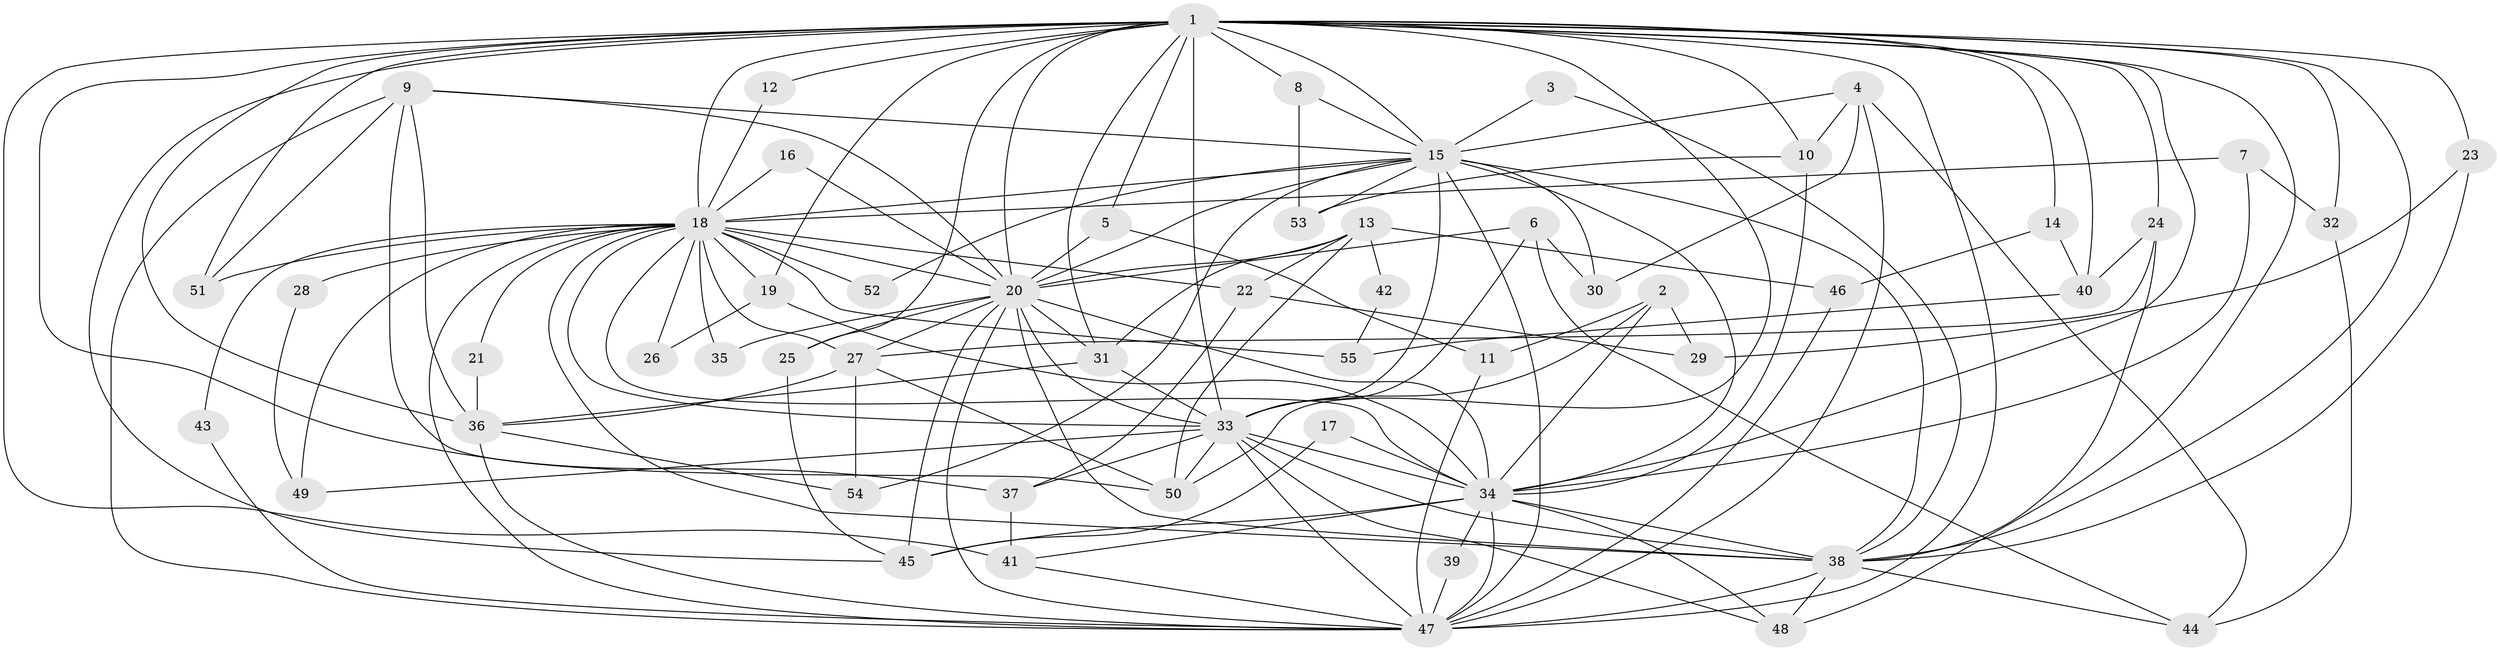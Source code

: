 // original degree distribution, {16: 0.00909090909090909, 22: 0.00909090909090909, 30: 0.00909090909090909, 20: 0.01818181818181818, 18: 0.00909090909090909, 29: 0.00909090909090909, 15: 0.00909090909090909, 25: 0.00909090909090909, 13: 0.00909090909090909, 3: 0.15454545454545454, 4: 0.1, 2: 0.5454545454545454, 5: 0.06363636363636363, 6: 0.03636363636363636, 8: 0.00909090909090909}
// Generated by graph-tools (version 1.1) at 2025/01/03/09/25 03:01:22]
// undirected, 55 vertices, 149 edges
graph export_dot {
graph [start="1"]
  node [color=gray90,style=filled];
  1;
  2;
  3;
  4;
  5;
  6;
  7;
  8;
  9;
  10;
  11;
  12;
  13;
  14;
  15;
  16;
  17;
  18;
  19;
  20;
  21;
  22;
  23;
  24;
  25;
  26;
  27;
  28;
  29;
  30;
  31;
  32;
  33;
  34;
  35;
  36;
  37;
  38;
  39;
  40;
  41;
  42;
  43;
  44;
  45;
  46;
  47;
  48;
  49;
  50;
  51;
  52;
  53;
  54;
  55;
  1 -- 5 [weight=1.0];
  1 -- 8 [weight=1.0];
  1 -- 10 [weight=1.0];
  1 -- 12 [weight=1.0];
  1 -- 14 [weight=1.0];
  1 -- 15 [weight=2.0];
  1 -- 18 [weight=4.0];
  1 -- 19 [weight=1.0];
  1 -- 20 [weight=2.0];
  1 -- 23 [weight=2.0];
  1 -- 24 [weight=1.0];
  1 -- 25 [weight=1.0];
  1 -- 31 [weight=1.0];
  1 -- 32 [weight=1.0];
  1 -- 33 [weight=5.0];
  1 -- 34 [weight=2.0];
  1 -- 36 [weight=1.0];
  1 -- 37 [weight=2.0];
  1 -- 38 [weight=2.0];
  1 -- 40 [weight=1.0];
  1 -- 41 [weight=2.0];
  1 -- 45 [weight=1.0];
  1 -- 47 [weight=2.0];
  1 -- 48 [weight=1.0];
  1 -- 50 [weight=1.0];
  1 -- 51 [weight=1.0];
  2 -- 11 [weight=1.0];
  2 -- 29 [weight=1.0];
  2 -- 33 [weight=1.0];
  2 -- 34 [weight=1.0];
  3 -- 15 [weight=1.0];
  3 -- 38 [weight=1.0];
  4 -- 10 [weight=1.0];
  4 -- 15 [weight=1.0];
  4 -- 30 [weight=1.0];
  4 -- 44 [weight=1.0];
  4 -- 47 [weight=1.0];
  5 -- 11 [weight=1.0];
  5 -- 20 [weight=1.0];
  6 -- 20 [weight=1.0];
  6 -- 30 [weight=1.0];
  6 -- 33 [weight=1.0];
  6 -- 44 [weight=1.0];
  7 -- 18 [weight=1.0];
  7 -- 32 [weight=1.0];
  7 -- 34 [weight=1.0];
  8 -- 15 [weight=1.0];
  8 -- 53 [weight=1.0];
  9 -- 15 [weight=1.0];
  9 -- 20 [weight=1.0];
  9 -- 36 [weight=1.0];
  9 -- 47 [weight=1.0];
  9 -- 50 [weight=1.0];
  9 -- 51 [weight=1.0];
  10 -- 34 [weight=1.0];
  10 -- 53 [weight=1.0];
  11 -- 47 [weight=1.0];
  12 -- 18 [weight=1.0];
  13 -- 20 [weight=1.0];
  13 -- 22 [weight=1.0];
  13 -- 31 [weight=1.0];
  13 -- 42 [weight=1.0];
  13 -- 46 [weight=1.0];
  13 -- 50 [weight=1.0];
  14 -- 40 [weight=1.0];
  14 -- 46 [weight=1.0];
  15 -- 18 [weight=1.0];
  15 -- 20 [weight=1.0];
  15 -- 30 [weight=1.0];
  15 -- 33 [weight=2.0];
  15 -- 34 [weight=3.0];
  15 -- 38 [weight=1.0];
  15 -- 47 [weight=1.0];
  15 -- 52 [weight=1.0];
  15 -- 53 [weight=1.0];
  15 -- 54 [weight=1.0];
  16 -- 18 [weight=1.0];
  16 -- 20 [weight=1.0];
  17 -- 34 [weight=1.0];
  17 -- 45 [weight=1.0];
  18 -- 19 [weight=1.0];
  18 -- 20 [weight=1.0];
  18 -- 21 [weight=1.0];
  18 -- 22 [weight=1.0];
  18 -- 26 [weight=1.0];
  18 -- 27 [weight=1.0];
  18 -- 28 [weight=2.0];
  18 -- 33 [weight=2.0];
  18 -- 34 [weight=1.0];
  18 -- 35 [weight=1.0];
  18 -- 38 [weight=1.0];
  18 -- 43 [weight=1.0];
  18 -- 47 [weight=1.0];
  18 -- 49 [weight=1.0];
  18 -- 51 [weight=2.0];
  18 -- 52 [weight=1.0];
  18 -- 55 [weight=2.0];
  19 -- 26 [weight=1.0];
  19 -- 34 [weight=2.0];
  20 -- 25 [weight=1.0];
  20 -- 27 [weight=1.0];
  20 -- 31 [weight=1.0];
  20 -- 33 [weight=3.0];
  20 -- 34 [weight=2.0];
  20 -- 35 [weight=1.0];
  20 -- 38 [weight=2.0];
  20 -- 45 [weight=1.0];
  20 -- 47 [weight=1.0];
  21 -- 36 [weight=1.0];
  22 -- 29 [weight=1.0];
  22 -- 37 [weight=1.0];
  23 -- 29 [weight=1.0];
  23 -- 38 [weight=1.0];
  24 -- 27 [weight=1.0];
  24 -- 38 [weight=1.0];
  24 -- 40 [weight=1.0];
  25 -- 45 [weight=1.0];
  27 -- 36 [weight=1.0];
  27 -- 50 [weight=1.0];
  27 -- 54 [weight=1.0];
  28 -- 49 [weight=1.0];
  31 -- 33 [weight=1.0];
  31 -- 36 [weight=2.0];
  32 -- 44 [weight=1.0];
  33 -- 34 [weight=4.0];
  33 -- 37 [weight=1.0];
  33 -- 38 [weight=3.0];
  33 -- 47 [weight=2.0];
  33 -- 48 [weight=1.0];
  33 -- 49 [weight=2.0];
  33 -- 50 [weight=1.0];
  34 -- 38 [weight=1.0];
  34 -- 39 [weight=1.0];
  34 -- 41 [weight=1.0];
  34 -- 45 [weight=2.0];
  34 -- 47 [weight=1.0];
  34 -- 48 [weight=1.0];
  36 -- 47 [weight=1.0];
  36 -- 54 [weight=1.0];
  37 -- 41 [weight=1.0];
  38 -- 44 [weight=1.0];
  38 -- 47 [weight=2.0];
  38 -- 48 [weight=1.0];
  39 -- 47 [weight=1.0];
  40 -- 55 [weight=1.0];
  41 -- 47 [weight=1.0];
  42 -- 55 [weight=1.0];
  43 -- 47 [weight=1.0];
  46 -- 47 [weight=1.0];
}
